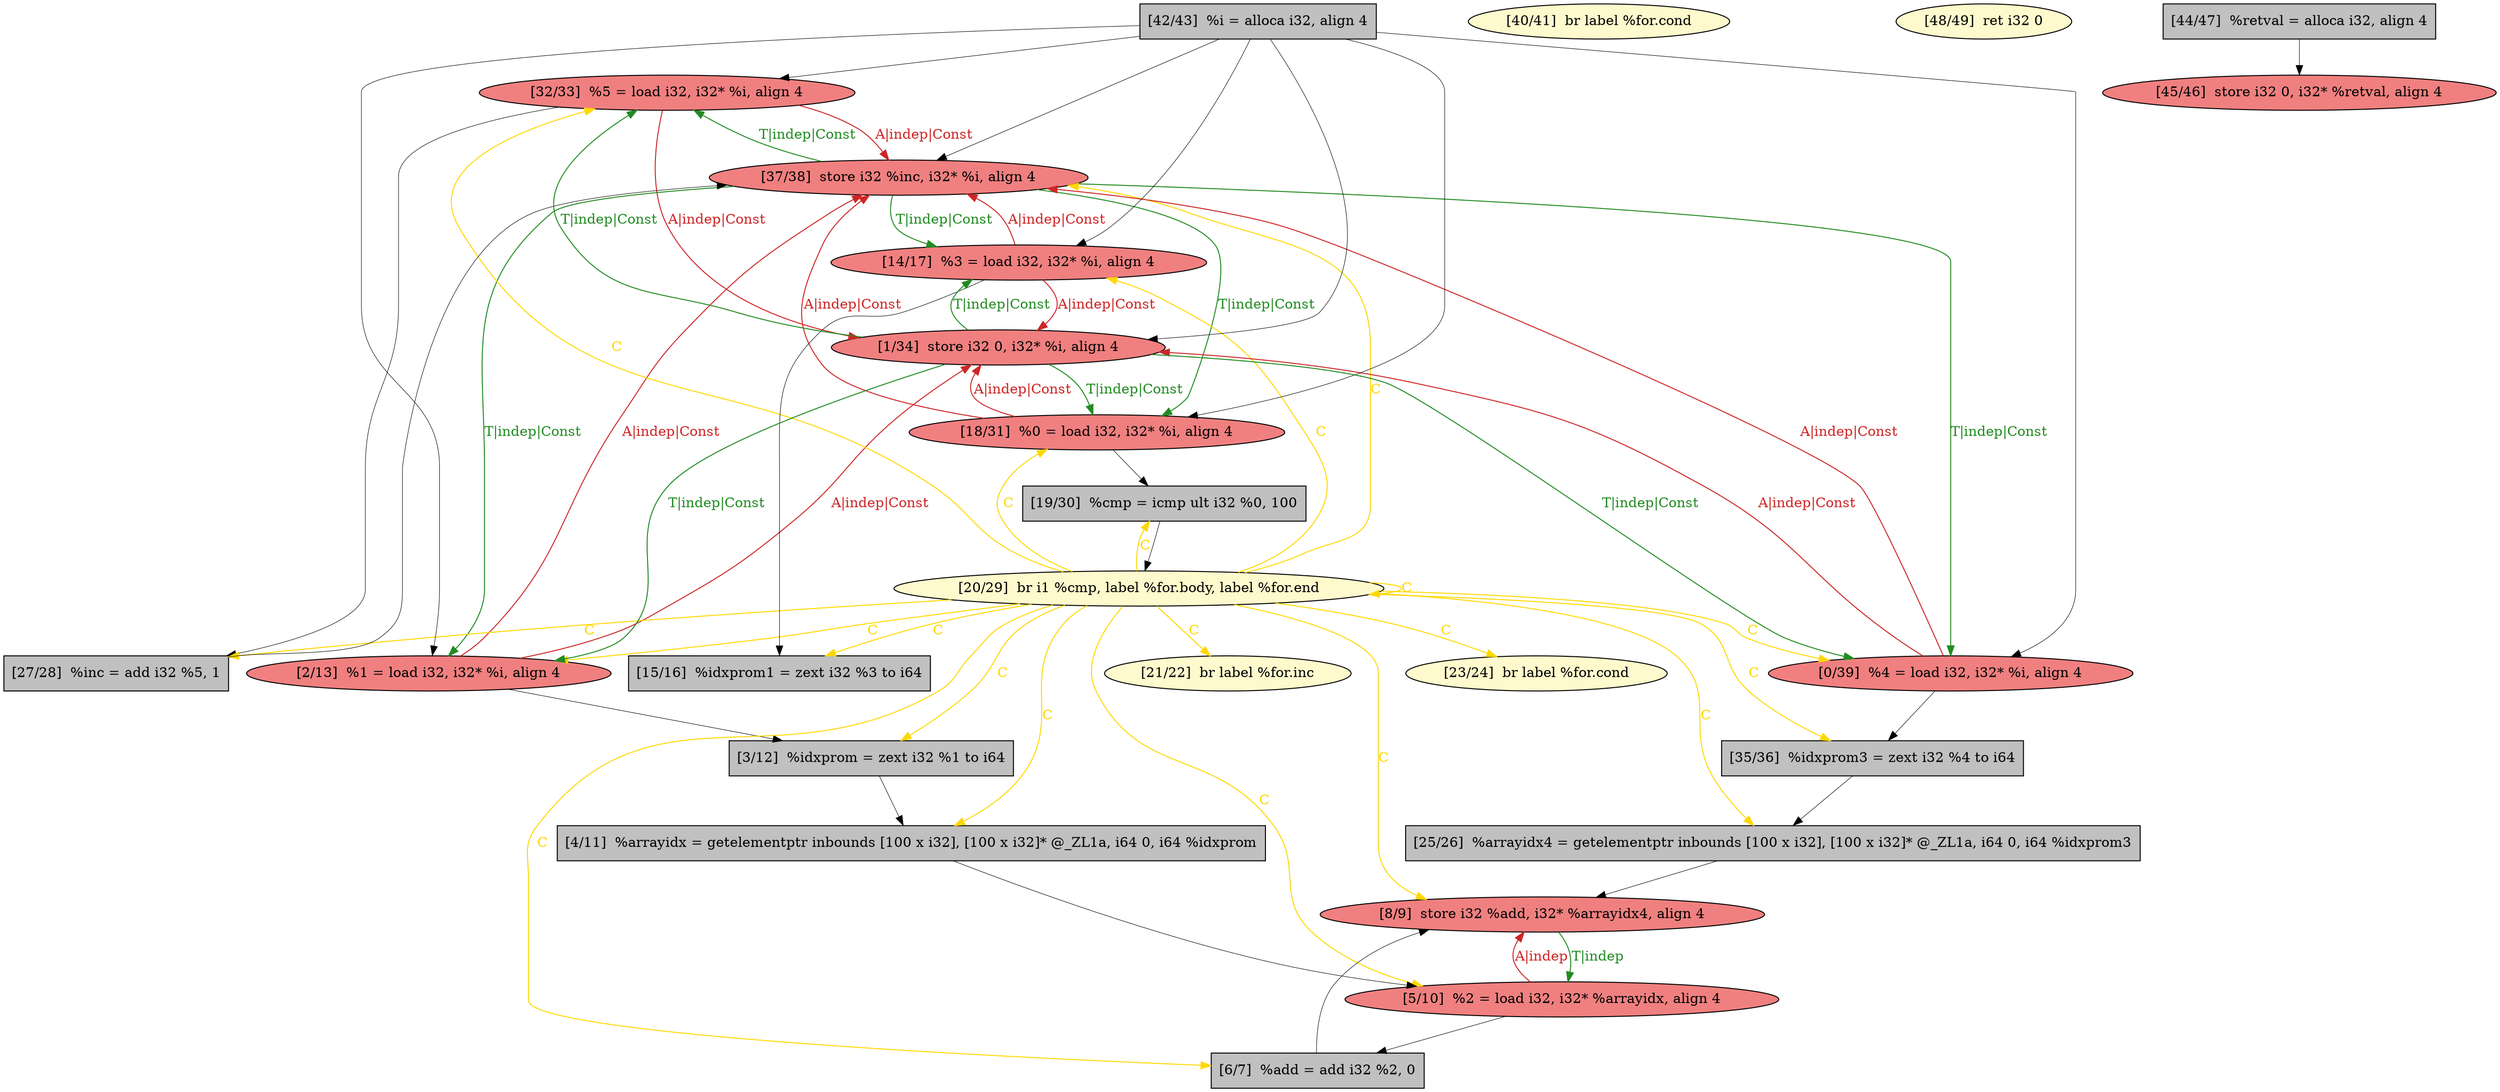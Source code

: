 
digraph G {


node48 [fillcolor=lightcoral,label="[32/33]  %5 = load i32, i32* %i, align 4",shape=ellipse,style=filled ]
node47 [fillcolor=grey,label="[3/12]  %idxprom = zext i32 %1 to i64",shape=rectangle,style=filled ]
node46 [fillcolor=lightcoral,label="[2/13]  %1 = load i32, i32* %i, align 4",shape=ellipse,style=filled ]
node45 [fillcolor=lightcoral,label="[18/31]  %0 = load i32, i32* %i, align 4",shape=ellipse,style=filled ]
node44 [fillcolor=grey,label="[19/30]  %cmp = icmp ult i32 %0, 100",shape=rectangle,style=filled ]
node42 [fillcolor=lemonchiffon,label="[21/22]  br label %for.inc",shape=ellipse,style=filled ]
node29 [fillcolor=lemonchiffon,label="[23/24]  br label %for.cond",shape=ellipse,style=filled ]
node33 [fillcolor=grey,label="[25/26]  %arrayidx4 = getelementptr inbounds [100 x i32], [100 x i32]* @_ZL1a, i64 0, i64 %idxprom3",shape=rectangle,style=filled ]
node40 [fillcolor=lightcoral,label="[37/38]  store i32 %inc, i32* %i, align 4",shape=ellipse,style=filled ]
node28 [fillcolor=lemonchiffon,label="[20/29]  br i1 %cmp, label %for.body, label %for.end",shape=ellipse,style=filled ]
node25 [fillcolor=lightcoral,label="[0/39]  %4 = load i32, i32* %i, align 4",shape=ellipse,style=filled ]
node30 [fillcolor=lightcoral,label="[5/10]  %2 = load i32, i32* %arrayidx, align 4",shape=ellipse,style=filled ]
node32 [fillcolor=grey,label="[42/43]  %i = alloca i32, align 4",shape=rectangle,style=filled ]
node38 [fillcolor=lightcoral,label="[14/17]  %3 = load i32, i32* %i, align 4",shape=ellipse,style=filled ]
node26 [fillcolor=lemonchiffon,label="[40/41]  br label %for.cond",shape=ellipse,style=filled ]
node39 [fillcolor=lemonchiffon,label="[48/49]  ret i32 0",shape=ellipse,style=filled ]
node31 [fillcolor=grey,label="[4/11]  %arrayidx = getelementptr inbounds [100 x i32], [100 x i32]* @_ZL1a, i64 0, i64 %idxprom",shape=rectangle,style=filled ]
node27 [fillcolor=grey,label="[6/7]  %add = add i32 %2, 0",shape=rectangle,style=filled ]
node36 [fillcolor=grey,label="[27/28]  %inc = add i32 %5, 1",shape=rectangle,style=filled ]
node34 [fillcolor=grey,label="[35/36]  %idxprom3 = zext i32 %4 to i64",shape=rectangle,style=filled ]
node49 [fillcolor=grey,label="[15/16]  %idxprom1 = zext i32 %3 to i64",shape=rectangle,style=filled ]
node35 [fillcolor=lightcoral,label="[8/9]  store i32 %add, i32* %arrayidx4, align 4",shape=ellipse,style=filled ]
node43 [fillcolor=lightcoral,label="[45/46]  store i32 0, i32* %retval, align 4",shape=ellipse,style=filled ]
node41 [fillcolor=lightcoral,label="[1/34]  store i32 0, i32* %i, align 4",shape=ellipse,style=filled ]
node37 [fillcolor=grey,label="[44/47]  %retval = alloca i32, align 4",shape=rectangle,style=filled ]

node38->node40 [style=solid,color=firebrick3,label="A|indep|Const",penwidth=1.0,fontcolor=firebrick3 ]
node46->node41 [style=solid,color=firebrick3,label="A|indep|Const",penwidth=1.0,fontcolor=firebrick3 ]
node41->node46 [style=solid,color=forestgreen,label="T|indep|Const",penwidth=1.0,fontcolor=forestgreen ]
node38->node49 [style=solid,color=black,label="",penwidth=0.5,fontcolor=black ]
node40->node38 [style=solid,color=forestgreen,label="T|indep|Const",penwidth=1.0,fontcolor=forestgreen ]
node27->node35 [style=solid,color=black,label="",penwidth=0.5,fontcolor=black ]
node41->node45 [style=solid,color=forestgreen,label="T|indep|Const",penwidth=1.0,fontcolor=forestgreen ]
node30->node27 [style=solid,color=black,label="",penwidth=0.5,fontcolor=black ]
node31->node30 [style=solid,color=black,label="",penwidth=0.5,fontcolor=black ]
node28->node45 [style=solid,color=gold,label="C",penwidth=1.0,fontcolor=gold ]
node40->node48 [style=solid,color=forestgreen,label="T|indep|Const",penwidth=1.0,fontcolor=forestgreen ]
node48->node41 [style=solid,color=firebrick3,label="A|indep|Const",penwidth=1.0,fontcolor=firebrick3 ]
node41->node48 [style=solid,color=forestgreen,label="T|indep|Const",penwidth=1.0,fontcolor=forestgreen ]
node40->node45 [style=solid,color=forestgreen,label="T|indep|Const",penwidth=1.0,fontcolor=forestgreen ]
node45->node41 [style=solid,color=firebrick3,label="A|indep|Const",penwidth=1.0,fontcolor=firebrick3 ]
node28->node42 [style=solid,color=gold,label="C",penwidth=1.0,fontcolor=gold ]
node25->node34 [style=solid,color=black,label="",penwidth=0.5,fontcolor=black ]
node34->node33 [style=solid,color=black,label="",penwidth=0.5,fontcolor=black ]
node48->node36 [style=solid,color=black,label="",penwidth=0.5,fontcolor=black ]
node38->node41 [style=solid,color=firebrick3,label="A|indep|Const",penwidth=1.0,fontcolor=firebrick3 ]
node28->node31 [style=solid,color=gold,label="C",penwidth=1.0,fontcolor=gold ]
node28->node47 [style=solid,color=gold,label="C",penwidth=1.0,fontcolor=gold ]
node30->node35 [style=solid,color=firebrick3,label="A|indep",penwidth=1.0,fontcolor=firebrick3 ]
node41->node25 [style=solid,color=forestgreen,label="T|indep|Const",penwidth=1.0,fontcolor=forestgreen ]
node28->node30 [style=solid,color=gold,label="C",penwidth=1.0,fontcolor=gold ]
node37->node43 [style=solid,color=black,label="",penwidth=0.5,fontcolor=black ]
node28->node34 [style=solid,color=gold,label="C",penwidth=1.0,fontcolor=gold ]
node46->node47 [style=solid,color=black,label="",penwidth=0.5,fontcolor=black ]
node45->node44 [style=solid,color=black,label="",penwidth=0.5,fontcolor=black ]
node32->node48 [style=solid,color=black,label="",penwidth=0.5,fontcolor=black ]
node28->node29 [style=solid,color=gold,label="C",penwidth=1.0,fontcolor=gold ]
node45->node40 [style=solid,color=firebrick3,label="A|indep|Const",penwidth=1.0,fontcolor=firebrick3 ]
node48->node40 [style=solid,color=firebrick3,label="A|indep|Const",penwidth=1.0,fontcolor=firebrick3 ]
node35->node30 [style=solid,color=forestgreen,label="T|indep",penwidth=1.0,fontcolor=forestgreen ]
node32->node46 [style=solid,color=black,label="",penwidth=0.5,fontcolor=black ]
node28->node49 [style=solid,color=gold,label="C",penwidth=1.0,fontcolor=gold ]
node41->node38 [style=solid,color=forestgreen,label="T|indep|Const",penwidth=1.0,fontcolor=forestgreen ]
node40->node46 [style=solid,color=forestgreen,label="T|indep|Const",penwidth=1.0,fontcolor=forestgreen ]
node28->node38 [style=solid,color=gold,label="C",penwidth=1.0,fontcolor=gold ]
node33->node35 [style=solid,color=black,label="",penwidth=0.5,fontcolor=black ]
node28->node33 [style=solid,color=gold,label="C",penwidth=1.0,fontcolor=gold ]
node32->node45 [style=solid,color=black,label="",penwidth=0.5,fontcolor=black ]
node28->node46 [style=solid,color=gold,label="C",penwidth=1.0,fontcolor=gold ]
node46->node40 [style=solid,color=firebrick3,label="A|indep|Const",penwidth=1.0,fontcolor=firebrick3 ]
node28->node48 [style=solid,color=gold,label="C",penwidth=1.0,fontcolor=gold ]
node28->node25 [style=solid,color=gold,label="C",penwidth=1.0,fontcolor=gold ]
node32->node40 [style=solid,color=black,label="",penwidth=0.5,fontcolor=black ]
node28->node27 [style=solid,color=gold,label="C",penwidth=1.0,fontcolor=gold ]
node28->node28 [style=solid,color=gold,label="C",penwidth=1.0,fontcolor=gold ]
node25->node40 [style=solid,color=firebrick3,label="A|indep|Const",penwidth=1.0,fontcolor=firebrick3 ]
node28->node35 [style=solid,color=gold,label="C",penwidth=1.0,fontcolor=gold ]
node47->node31 [style=solid,color=black,label="",penwidth=0.5,fontcolor=black ]
node32->node38 [style=solid,color=black,label="",penwidth=0.5,fontcolor=black ]
node28->node44 [style=solid,color=gold,label="C",penwidth=1.0,fontcolor=gold ]
node28->node36 [style=solid,color=gold,label="C",penwidth=1.0,fontcolor=gold ]
node44->node28 [style=solid,color=black,label="",penwidth=0.5,fontcolor=black ]
node32->node25 [style=solid,color=black,label="",penwidth=0.5,fontcolor=black ]
node40->node25 [style=solid,color=forestgreen,label="T|indep|Const",penwidth=1.0,fontcolor=forestgreen ]
node36->node40 [style=solid,color=black,label="",penwidth=0.5,fontcolor=black ]
node28->node40 [style=solid,color=gold,label="C",penwidth=1.0,fontcolor=gold ]
node25->node41 [style=solid,color=firebrick3,label="A|indep|Const",penwidth=1.0,fontcolor=firebrick3 ]
node32->node41 [style=solid,color=black,label="",penwidth=0.5,fontcolor=black ]


}

